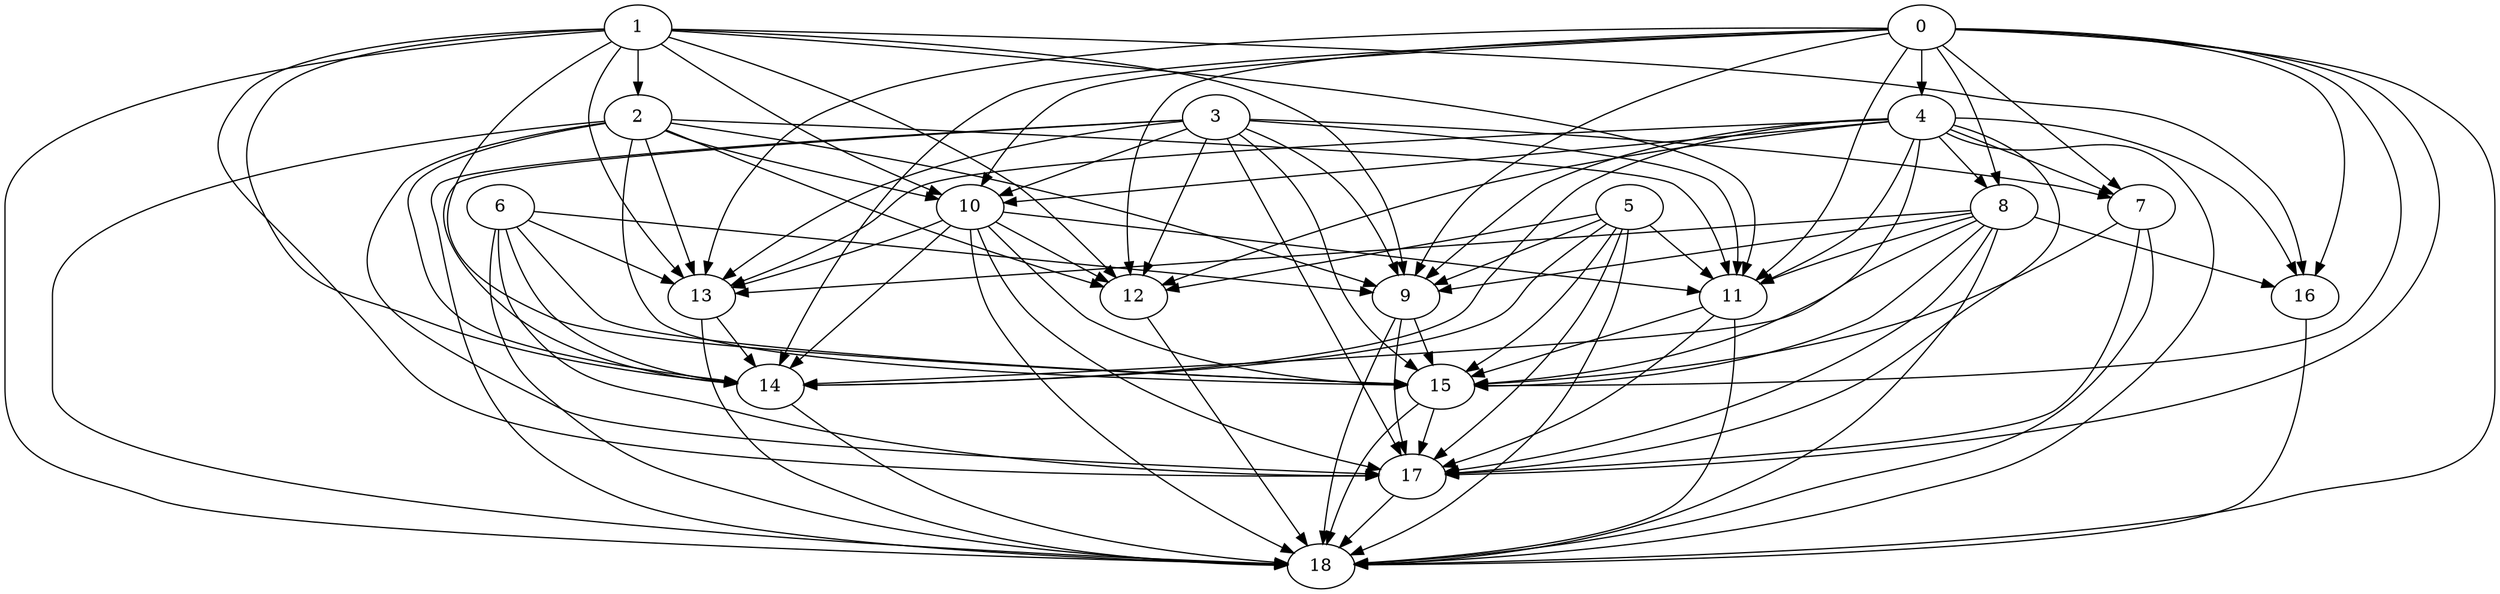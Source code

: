 digraph {
    6 -> 18;
    7 -> 17;
    6 -> 15;
    4 -> 9;
    3 -> 7;
    1 -> 16;
    4 -> 15;
    3 -> 13;
    8 -> 9;
    8 -> 18;
    9 -> 17;
    0 -> 14;
    2 -> 11;
    17 -> 18;
    8 -> 15;
    10 -> 12;
    1 -> 9;
    0 -> 11;
    1 -> 18;
    2 -> 17;
    1 -> 15;
    6 -> 17;
    3 -> 9;
    4 -> 8;
    3 -> 18;
    14 -> 18;
    12 -> 18;
    3 -> 15;
    5 -> 12;
    8 -> 11;
    4 -> 17;
    0 -> 7;
    1 -> 2;
    0 -> 4;
    0 -> 16;
    8 -> 17;
    10 -> 14;
    1 -> 11;
    0 -> 13;
    2 -> 10;
    1 -> 17;
    6 -> 13;
    7 -> 18;
    3 -> 11;
    4 -> 10;
    3 -> 17;
    5 -> 14;
    0 -> 9;
    11 -> 18;
    9 -> 18;
    0 -> 15;
    11 -> 15;
    1 -> 10;
    2 -> 12;
    1 -> 13;
    15 -> 18;
    4 -> 12;
    3 -> 10;
    4 -> 18;
    0 -> 8;
    10 -> 18;
    0 -> 17;
    10 -> 15;
    1 -> 12;
    13 -> 14;
    2 -> 14;
    11 -> 17;
    15 -> 17;
    6 -> 14;
    4 -> 14;
    3 -> 12;
    5 -> 9;
    4 -> 11;
    5 -> 18;
    5 -> 15;
    8 -> 14;
    10 -> 11;
    0 -> 10;
    10 -> 17;
    1 -> 14;
    2 -> 13;
    16 -> 18;
    7 -> 15;
    4 -> 7;
    4 -> 16;
    3 -> 14;
    5 -> 11;
    4 -> 13;
    5 -> 17;
    8 -> 16;
    10 -> 13;
    9 -> 15;
    8 -> 13;
    0 -> 12;
    2 -> 9;
    2 -> 18;
    13 -> 18;
    0 -> 18;
    2 -> 15;
    6 -> 9;
}